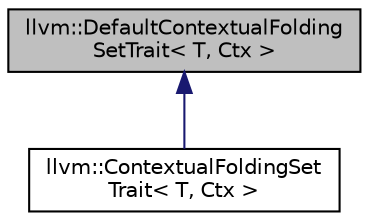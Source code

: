 digraph "llvm::DefaultContextualFoldingSetTrait&lt; T, Ctx &gt;"
{
 // LATEX_PDF_SIZE
  bgcolor="transparent";
  edge [fontname="Helvetica",fontsize="10",labelfontname="Helvetica",labelfontsize="10"];
  node [fontname="Helvetica",fontsize="10",shape=record];
  Node1 [label="llvm::DefaultContextualFolding\lSetTrait\< T, Ctx \>",height=0.2,width=0.4,color="black", fillcolor="grey75", style="filled", fontcolor="black",tooltip="DefaultContextualFoldingSetTrait - Like DefaultFoldingSetTrait, but for ContextualFoldingSets."];
  Node1 -> Node2 [dir="back",color="midnightblue",fontsize="10",style="solid",fontname="Helvetica"];
  Node2 [label="llvm::ContextualFoldingSet\lTrait\< T, Ctx \>",height=0.2,width=0.4,color="black",URL="$structllvm_1_1ContextualFoldingSetTrait.html",tooltip="ContextualFoldingSetTrait - Like FoldingSetTrait, but for ContextualFoldingSets."];
}
